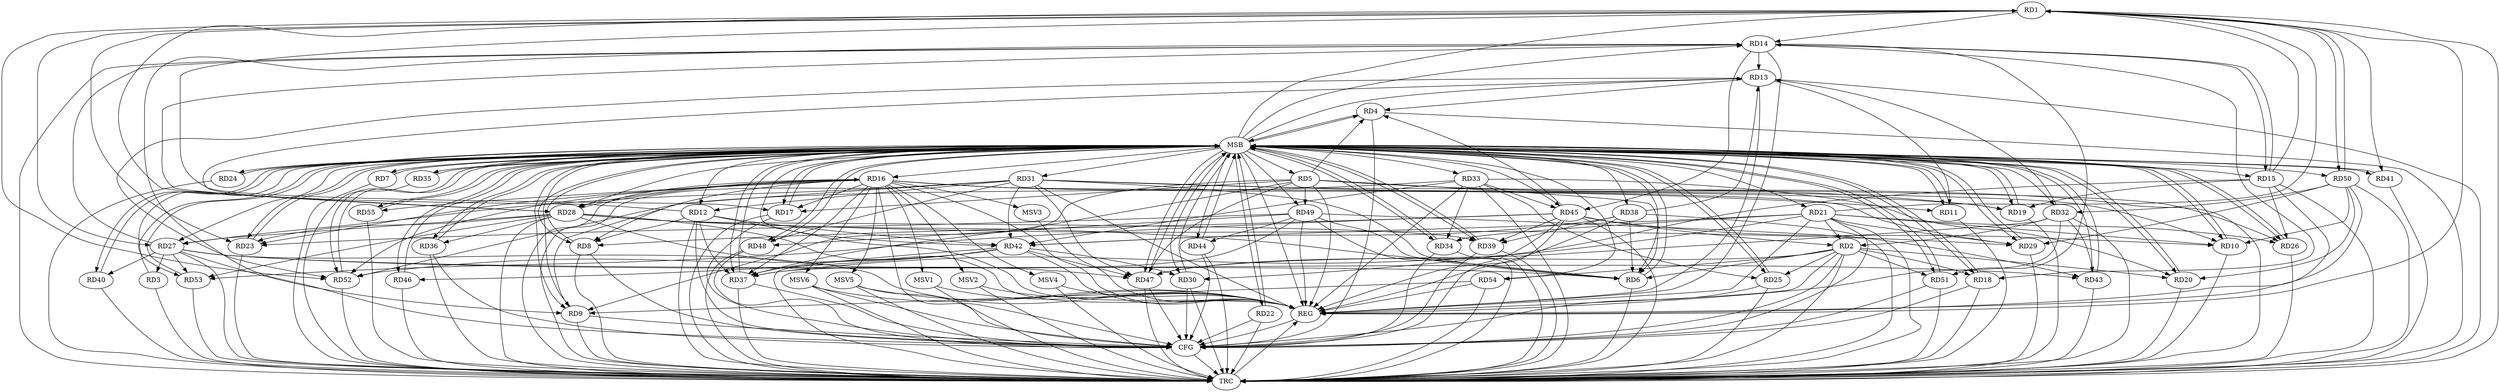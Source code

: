 strict digraph G {
  RD1 [ label="RD1" ];
  RD2 [ label="RD2" ];
  RD3 [ label="RD3" ];
  RD4 [ label="RD4" ];
  RD5 [ label="RD5" ];
  RD6 [ label="RD6" ];
  RD7 [ label="RD7" ];
  RD8 [ label="RD8" ];
  RD9 [ label="RD9" ];
  RD10 [ label="RD10" ];
  RD11 [ label="RD11" ];
  RD12 [ label="RD12" ];
  RD13 [ label="RD13" ];
  RD14 [ label="RD14" ];
  RD15 [ label="RD15" ];
  RD16 [ label="RD16" ];
  RD17 [ label="RD17" ];
  RD18 [ label="RD18" ];
  RD19 [ label="RD19" ];
  RD20 [ label="RD20" ];
  RD21 [ label="RD21" ];
  RD22 [ label="RD22" ];
  RD23 [ label="RD23" ];
  RD24 [ label="RD24" ];
  RD25 [ label="RD25" ];
  RD26 [ label="RD26" ];
  RD27 [ label="RD27" ];
  RD28 [ label="RD28" ];
  RD29 [ label="RD29" ];
  RD30 [ label="RD30" ];
  RD31 [ label="RD31" ];
  RD32 [ label="RD32" ];
  RD33 [ label="RD33" ];
  RD34 [ label="RD34" ];
  RD35 [ label="RD35" ];
  RD36 [ label="RD36" ];
  RD37 [ label="RD37" ];
  RD38 [ label="RD38" ];
  RD39 [ label="RD39" ];
  RD40 [ label="RD40" ];
  RD41 [ label="RD41" ];
  RD42 [ label="RD42" ];
  RD43 [ label="RD43" ];
  RD44 [ label="RD44" ];
  RD45 [ label="RD45" ];
  RD46 [ label="RD46" ];
  RD47 [ label="RD47" ];
  RD48 [ label="RD48" ];
  RD49 [ label="RD49" ];
  RD50 [ label="RD50" ];
  RD51 [ label="RD51" ];
  RD52 [ label="RD52" ];
  RD53 [ label="RD53" ];
  RD54 [ label="RD54" ];
  RD55 [ label="RD55" ];
  REG [ label="REG" ];
  MSB [ label="MSB" ];
  CFG [ label="CFG" ];
  TRC [ label="TRC" ];
  MSV1 [ label="MSV1" ];
  MSV2 [ label="MSV2" ];
  MSV3 [ label="MSV3" ];
  MSV4 [ label="MSV4" ];
  MSV5 [ label="MSV5" ];
  MSV6 [ label="MSV6" ];
  RD1 -> RD14;
  RD15 -> RD1;
  RD1 -> RD17;
  RD21 -> RD1;
  RD1 -> RD23;
  RD1 -> RD27;
  RD1 -> RD28;
  RD1 -> RD41;
  RD1 -> RD50;
  RD50 -> RD1;
  RD1 -> RD52;
  RD2 -> RD6;
  RD2 -> RD18;
  RD2 -> RD20;
  RD21 -> RD2;
  RD2 -> RD25;
  RD32 -> RD2;
  RD45 -> RD2;
  RD2 -> RD47;
  RD2 -> RD51;
  RD2 -> RD54;
  RD27 -> RD3;
  RD5 -> RD4;
  RD13 -> RD4;
  RD45 -> RD4;
  RD5 -> RD6;
  RD5 -> RD9;
  RD5 -> RD17;
  RD5 -> RD19;
  RD5 -> RD37;
  RD5 -> RD47;
  RD5 -> RD49;
  RD27 -> RD6;
  RD28 -> RD6;
  RD31 -> RD6;
  RD38 -> RD6;
  RD49 -> RD6;
  RD12 -> RD8;
  RD16 -> RD8;
  RD45 -> RD8;
  RD27 -> RD9;
  RD31 -> RD9;
  RD54 -> RD9;
  RD16 -> RD10;
  RD21 -> RD10;
  RD45 -> RD10;
  RD50 -> RD10;
  RD13 -> RD11;
  RD31 -> RD11;
  RD12 -> RD13;
  RD31 -> RD12;
  RD12 -> RD37;
  RD12 -> RD42;
  RD14 -> RD13;
  RD32 -> RD13;
  RD38 -> RD13;
  RD13 -> RD52;
  RD14 -> RD15;
  RD15 -> RD14;
  RD14 -> RD18;
  RD27 -> RD14;
  RD28 -> RD14;
  RD14 -> RD45;
  RD14 -> RD51;
  RD15 -> RD19;
  RD15 -> RD26;
  RD15 -> RD30;
  RD16 -> RD17;
  RD16 -> RD19;
  RD16 -> RD23;
  RD16 -> RD28;
  RD28 -> RD16;
  RD16 -> RD29;
  RD16 -> RD37;
  RD16 -> RD52;
  RD16 -> RD55;
  RD33 -> RD20;
  RD50 -> RD20;
  RD21 -> RD26;
  RD21 -> RD29;
  RD21 -> RD34;
  RD21 -> RD37;
  RD21 -> RD42;
  RD28 -> RD23;
  RD49 -> RD23;
  RD33 -> RD25;
  RD31 -> RD26;
  RD28 -> RD27;
  RD31 -> RD27;
  RD27 -> RD40;
  RD27 -> RD43;
  RD27 -> RD53;
  RD28 -> RD29;
  RD28 -> RD36;
  RD28 -> RD39;
  RD28 -> RD47;
  RD28 -> RD53;
  RD50 -> RD29;
  RD42 -> RD30;
  RD31 -> RD42;
  RD31 -> RD47;
  RD31 -> RD48;
  RD32 -> RD43;
  RD32 -> RD47;
  RD50 -> RD32;
  RD33 -> RD34;
  RD33 -> RD42;
  RD33 -> RD45;
  RD33 -> RD52;
  RD42 -> RD37;
  RD49 -> RD37;
  RD38 -> RD39;
  RD38 -> RD42;
  RD45 -> RD39;
  RD42 -> RD46;
  RD42 -> RD47;
  RD42 -> RD52;
  RD49 -> RD43;
  RD49 -> RD44;
  RD45 -> RD53;
  RD49 -> RD48;
  RD1 -> REG;
  RD2 -> REG;
  RD5 -> REG;
  RD12 -> REG;
  RD13 -> REG;
  RD14 -> REG;
  RD15 -> REG;
  RD16 -> REG;
  RD21 -> REG;
  RD27 -> REG;
  RD28 -> REG;
  RD31 -> REG;
  RD32 -> REG;
  RD33 -> REG;
  RD38 -> REG;
  RD42 -> REG;
  RD45 -> REG;
  RD49 -> REG;
  RD50 -> REG;
  RD54 -> REG;
  RD3 -> MSB;
  MSB -> RD14;
  MSB -> RD21;
  MSB -> RD30;
  MSB -> RD31;
  MSB -> RD35;
  MSB -> RD39;
  MSB -> RD40;
  MSB -> RD45;
  MSB -> RD46;
  MSB -> RD55;
  MSB -> REG;
  RD4 -> MSB;
  MSB -> RD9;
  MSB -> RD10;
  MSB -> RD26;
  MSB -> RD32;
  MSB -> RD33;
  RD6 -> MSB;
  MSB -> RD1;
  MSB -> RD24;
  MSB -> RD41;
  MSB -> RD47;
  RD7 -> MSB;
  MSB -> RD12;
  MSB -> RD13;
  MSB -> RD18;
  MSB -> RD19;
  MSB -> RD27;
  RD8 -> MSB;
  MSB -> RD5;
  MSB -> RD7;
  MSB -> RD17;
  MSB -> RD29;
  MSB -> RD50;
  MSB -> RD53;
  RD9 -> MSB;
  MSB -> RD4;
  MSB -> RD16;
  MSB -> RD44;
  MSB -> RD48;
  MSB -> RD52;
  RD10 -> MSB;
  MSB -> RD6;
  MSB -> RD25;
  RD11 -> MSB;
  MSB -> RD8;
  MSB -> RD43;
  RD17 -> MSB;
  RD18 -> MSB;
  MSB -> RD15;
  MSB -> RD42;
  RD19 -> MSB;
  MSB -> RD36;
  MSB -> RD51;
  RD20 -> MSB;
  MSB -> RD49;
  MSB -> RD54;
  RD22 -> MSB;
  RD23 -> MSB;
  RD24 -> MSB;
  RD25 -> MSB;
  RD26 -> MSB;
  RD29 -> MSB;
  RD30 -> MSB;
  MSB -> RD28;
  MSB -> RD34;
  MSB -> RD38;
  RD34 -> MSB;
  MSB -> RD37;
  RD35 -> MSB;
  RD36 -> MSB;
  RD37 -> MSB;
  RD39 -> MSB;
  RD40 -> MSB;
  MSB -> RD11;
  MSB -> RD22;
  RD41 -> MSB;
  RD43 -> MSB;
  RD44 -> MSB;
  RD46 -> MSB;
  RD47 -> MSB;
  MSB -> RD23;
  RD48 -> MSB;
  RD51 -> MSB;
  RD52 -> MSB;
  RD53 -> MSB;
  MSB -> RD20;
  RD55 -> MSB;
  RD48 -> CFG;
  RD47 -> CFG;
  RD18 -> CFG;
  RD4 -> CFG;
  RD45 -> CFG;
  RD36 -> CFG;
  RD17 -> CFG;
  RD34 -> CFG;
  RD12 -> CFG;
  RD8 -> CFG;
  RD21 -> CFG;
  RD37 -> CFG;
  RD14 -> CFG;
  RD44 -> CFG;
  RD9 -> CFG;
  RD22 -> CFG;
  RD25 -> CFG;
  RD2 -> CFG;
  RD30 -> CFG;
  RD39 -> CFG;
  RD16 -> CFG;
  RD51 -> CFG;
  REG -> CFG;
  RD1 -> TRC;
  RD2 -> TRC;
  RD3 -> TRC;
  RD4 -> TRC;
  RD5 -> TRC;
  RD6 -> TRC;
  RD7 -> TRC;
  RD8 -> TRC;
  RD9 -> TRC;
  RD10 -> TRC;
  RD11 -> TRC;
  RD12 -> TRC;
  RD13 -> TRC;
  RD14 -> TRC;
  RD15 -> TRC;
  RD16 -> TRC;
  RD17 -> TRC;
  RD18 -> TRC;
  RD19 -> TRC;
  RD20 -> TRC;
  RD21 -> TRC;
  RD22 -> TRC;
  RD23 -> TRC;
  RD24 -> TRC;
  RD25 -> TRC;
  RD26 -> TRC;
  RD27 -> TRC;
  RD28 -> TRC;
  RD29 -> TRC;
  RD30 -> TRC;
  RD31 -> TRC;
  RD32 -> TRC;
  RD33 -> TRC;
  RD34 -> TRC;
  RD35 -> TRC;
  RD36 -> TRC;
  RD37 -> TRC;
  RD38 -> TRC;
  RD39 -> TRC;
  RD40 -> TRC;
  RD41 -> TRC;
  RD42 -> TRC;
  RD43 -> TRC;
  RD44 -> TRC;
  RD45 -> TRC;
  RD46 -> TRC;
  RD47 -> TRC;
  RD48 -> TRC;
  RD49 -> TRC;
  RD50 -> TRC;
  RD51 -> TRC;
  RD52 -> TRC;
  RD53 -> TRC;
  RD54 -> TRC;
  RD55 -> TRC;
  CFG -> TRC;
  TRC -> REG;
  RD16 -> MSV1;
  RD16 -> MSV2;
  MSV1 -> REG;
  MSV1 -> TRC;
  MSV2 -> REG;
  MSV2 -> TRC;
  RD16 -> MSV3;
  MSV3 -> REG;
  RD16 -> MSV4;
  RD16 -> MSV5;
  RD16 -> MSV6;
  MSV4 -> REG;
  MSV4 -> TRC;
  MSV5 -> REG;
  MSV5 -> TRC;
  MSV5 -> CFG;
  MSV6 -> REG;
  MSV6 -> TRC;
  MSV6 -> CFG;
}
